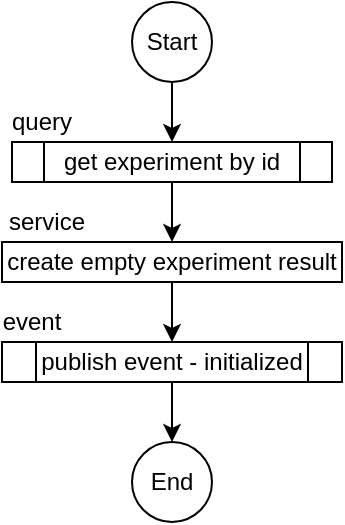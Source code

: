 <mxfile version="13.6.5" type="device"><diagram id="376J4AME87sHYDoOQYWr" name="Page-1"><mxGraphModel dx="825" dy="442" grid="1" gridSize="10" guides="1" tooltips="1" connect="1" arrows="1" fold="1" page="1" pageScale="1" pageWidth="827" pageHeight="1169" math="0" shadow="0"><root><mxCell id="0"/><mxCell id="1" parent="0"/><mxCell id="Nb-YJF9kULz4DB0RmELR-19" style="edgeStyle=orthogonalEdgeStyle;rounded=0;orthogonalLoop=1;jettySize=auto;html=1;entryX=0.5;entryY=0;entryDx=0;entryDy=0;" edge="1" parent="1" source="Nb-YJF9kULz4DB0RmELR-2" target="Nb-YJF9kULz4DB0RmELR-10"><mxGeometry relative="1" as="geometry"/></mxCell><mxCell id="Nb-YJF9kULz4DB0RmELR-2" value="Start" style="ellipse;whiteSpace=wrap;html=1;aspect=fixed;" vertex="1" parent="1"><mxGeometry x="360" y="40" width="40" height="40" as="geometry"/></mxCell><mxCell id="Nb-YJF9kULz4DB0RmELR-8" value="query" style="text;html=1;strokeColor=none;fillColor=none;align=center;verticalAlign=middle;whiteSpace=wrap;rounded=0;" vertex="1" parent="1"><mxGeometry x="300" y="90" width="30" height="20" as="geometry"/></mxCell><mxCell id="Nb-YJF9kULz4DB0RmELR-9" value="service" style="text;html=1;strokeColor=none;fillColor=none;align=center;verticalAlign=middle;whiteSpace=wrap;rounded=0;" vertex="1" parent="1"><mxGeometry x="295" y="140" width="45" height="20" as="geometry"/></mxCell><mxCell id="Nb-YJF9kULz4DB0RmELR-20" style="edgeStyle=orthogonalEdgeStyle;rounded=0;orthogonalLoop=1;jettySize=auto;html=1;exitX=0.5;exitY=1;exitDx=0;exitDy=0;entryX=0.5;entryY=0;entryDx=0;entryDy=0;" edge="1" parent="1" source="Nb-YJF9kULz4DB0RmELR-10" target="Nb-YJF9kULz4DB0RmELR-13"><mxGeometry relative="1" as="geometry"/></mxCell><mxCell id="Nb-YJF9kULz4DB0RmELR-10" value="&lt;span&gt;get experiment by id&lt;/span&gt;" style="shape=process;whiteSpace=wrap;html=1;backgroundOutline=1;" vertex="1" parent="1"><mxGeometry x="300" y="110" width="160" height="20" as="geometry"/></mxCell><mxCell id="Nb-YJF9kULz4DB0RmELR-15" style="edgeStyle=orthogonalEdgeStyle;rounded=0;orthogonalLoop=1;jettySize=auto;html=1;entryX=0.5;entryY=0;entryDx=0;entryDy=0;" edge="1" parent="1" source="Nb-YJF9kULz4DB0RmELR-13" target="Nb-YJF9kULz4DB0RmELR-14"><mxGeometry relative="1" as="geometry"/></mxCell><mxCell id="Nb-YJF9kULz4DB0RmELR-13" value="create empty experiment result" style="rounded=0;whiteSpace=wrap;html=1;" vertex="1" parent="1"><mxGeometry x="295" y="160" width="170" height="20" as="geometry"/></mxCell><mxCell id="Nb-YJF9kULz4DB0RmELR-18" style="edgeStyle=orthogonalEdgeStyle;rounded=0;orthogonalLoop=1;jettySize=auto;html=1;entryX=0.5;entryY=0;entryDx=0;entryDy=0;" edge="1" parent="1" source="Nb-YJF9kULz4DB0RmELR-14" target="Nb-YJF9kULz4DB0RmELR-17"><mxGeometry relative="1" as="geometry"/></mxCell><mxCell id="Nb-YJF9kULz4DB0RmELR-14" value="&lt;span&gt;publish event - initialized&lt;/span&gt;" style="shape=process;whiteSpace=wrap;html=1;backgroundOutline=1;" vertex="1" parent="1"><mxGeometry x="295" y="210" width="170" height="20" as="geometry"/></mxCell><mxCell id="Nb-YJF9kULz4DB0RmELR-16" value="event" style="text;html=1;strokeColor=none;fillColor=none;align=center;verticalAlign=middle;whiteSpace=wrap;rounded=0;" vertex="1" parent="1"><mxGeometry x="295" y="190" width="30" height="20" as="geometry"/></mxCell><mxCell id="Nb-YJF9kULz4DB0RmELR-17" value="End" style="ellipse;whiteSpace=wrap;html=1;aspect=fixed;" vertex="1" parent="1"><mxGeometry x="360" y="260" width="40" height="40" as="geometry"/></mxCell></root></mxGraphModel></diagram></mxfile>
